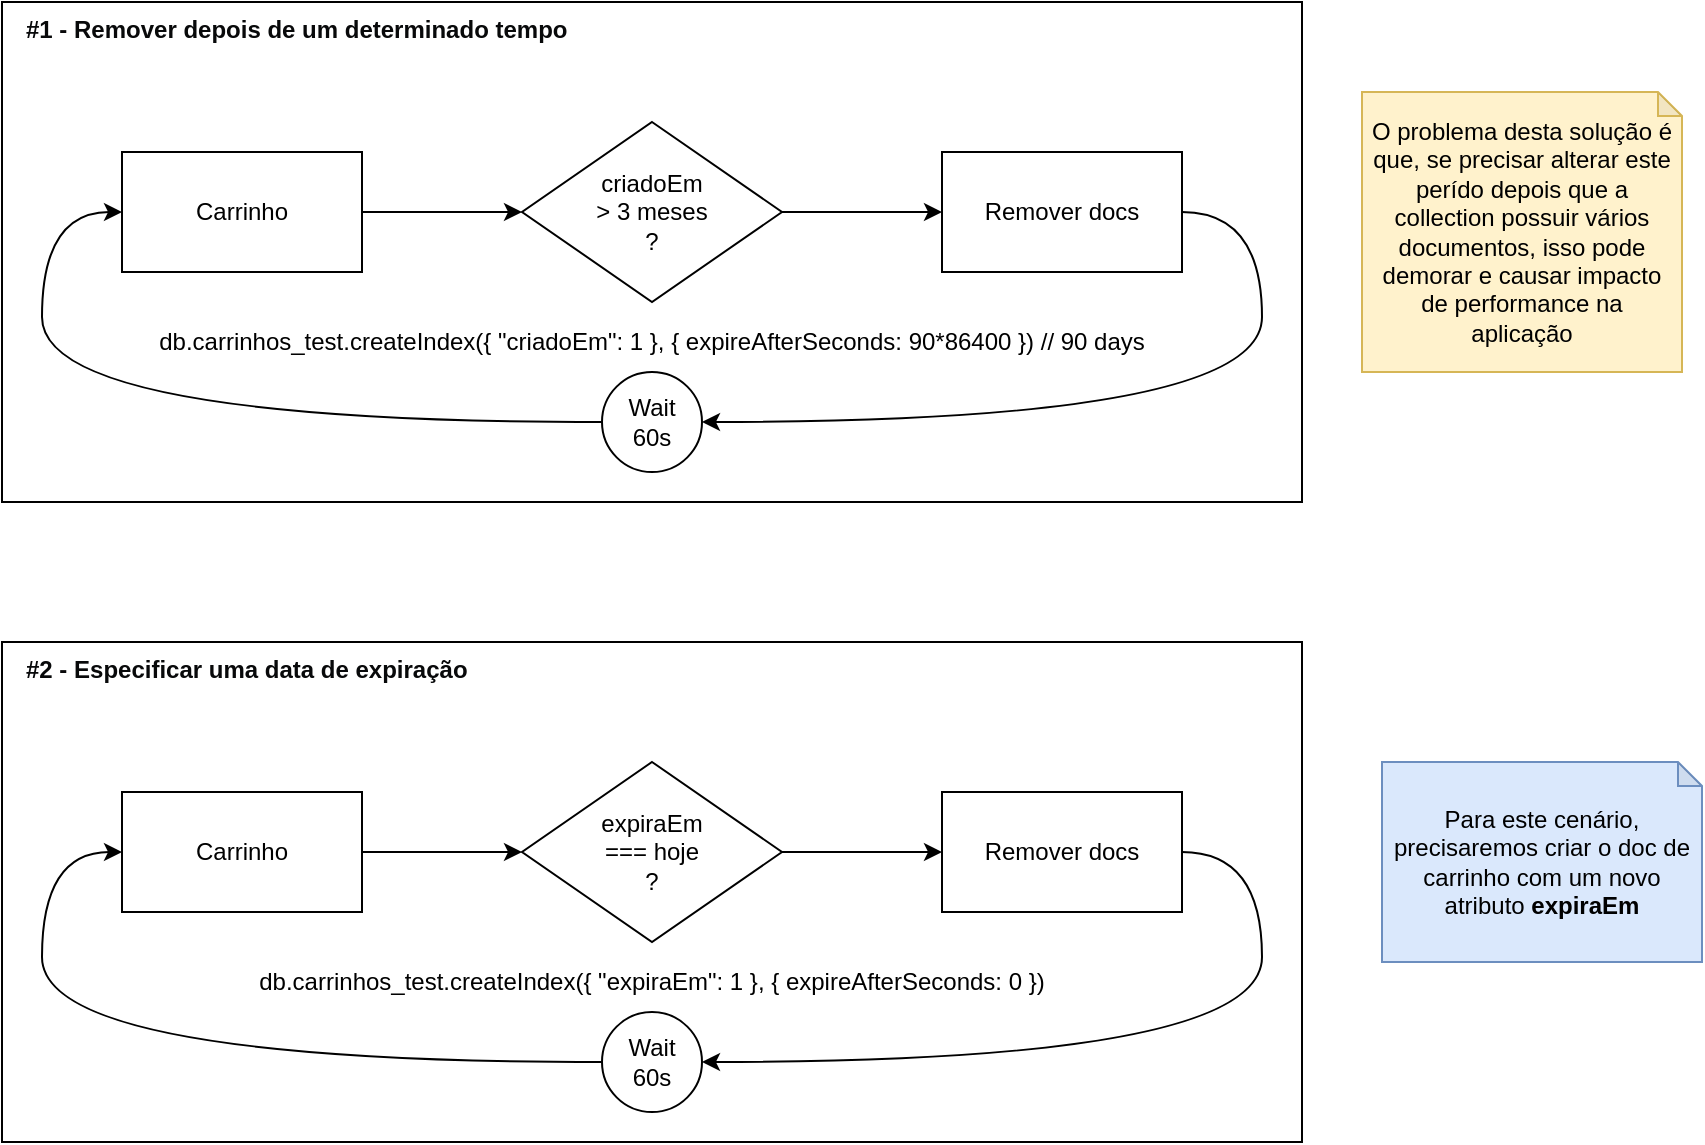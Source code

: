 <mxfile version="21.2.3" type="github">
  <diagram id="XMmNOHuR2Kokbu4PCB-p" name="Expurgo Carrinho">
    <mxGraphModel dx="1434" dy="806" grid="1" gridSize="10" guides="1" tooltips="1" connect="1" arrows="1" fold="1" page="1" pageScale="1" pageWidth="3300" pageHeight="4681" math="0" shadow="0">
      <root>
        <mxCell id="bfqfrZXQHYkN6Tl1LAsR-0" />
        <mxCell id="bfqfrZXQHYkN6Tl1LAsR-1" parent="bfqfrZXQHYkN6Tl1LAsR-0" />
        <mxCell id="bfqfrZXQHYkN6Tl1LAsR-15" value="&lt;span style=&quot;color: rgb(8 , 9 , 10) ; font-size: 12px ; background-color: rgb(255 , 255 , 255)&quot;&gt;#1 - Remover depois de um determinado tempo&lt;br&gt;&lt;/span&gt;" style="rounded=0;whiteSpace=wrap;html=1;verticalAlign=top;align=left;fontSize=12;fontStyle=1;spacingLeft=10;" parent="bfqfrZXQHYkN6Tl1LAsR-1" vertex="1">
          <mxGeometry x="180" y="270" width="650" height="250" as="geometry" />
        </mxCell>
        <mxCell id="bfqfrZXQHYkN6Tl1LAsR-7" style="edgeStyle=orthogonalEdgeStyle;curved=1;rounded=0;orthogonalLoop=1;jettySize=auto;html=1;entryX=0;entryY=0.5;entryDx=0;entryDy=0;" parent="bfqfrZXQHYkN6Tl1LAsR-1" source="bfqfrZXQHYkN6Tl1LAsR-2" target="bfqfrZXQHYkN6Tl1LAsR-5" edge="1">
          <mxGeometry relative="1" as="geometry" />
        </mxCell>
        <mxCell id="bfqfrZXQHYkN6Tl1LAsR-2" value="Carrinho" style="rounded=0;whiteSpace=wrap;html=1;" parent="bfqfrZXQHYkN6Tl1LAsR-1" vertex="1">
          <mxGeometry x="240" y="345" width="120" height="60" as="geometry" />
        </mxCell>
        <mxCell id="bfqfrZXQHYkN6Tl1LAsR-11" style="edgeStyle=orthogonalEdgeStyle;curved=1;rounded=0;orthogonalLoop=1;jettySize=auto;html=1;entryX=1;entryY=0.5;entryDx=0;entryDy=0;exitX=1;exitY=0.5;exitDx=0;exitDy=0;" parent="bfqfrZXQHYkN6Tl1LAsR-1" source="bfqfrZXQHYkN6Tl1LAsR-3" target="bfqfrZXQHYkN6Tl1LAsR-9" edge="1">
          <mxGeometry relative="1" as="geometry">
            <Array as="points">
              <mxPoint x="810" y="375" />
              <mxPoint x="810" y="480" />
            </Array>
          </mxGeometry>
        </mxCell>
        <mxCell id="bfqfrZXQHYkN6Tl1LAsR-3" value="Remover docs" style="rounded=0;whiteSpace=wrap;html=1;" parent="bfqfrZXQHYkN6Tl1LAsR-1" vertex="1">
          <mxGeometry x="650" y="345" width="120" height="60" as="geometry" />
        </mxCell>
        <mxCell id="bfqfrZXQHYkN6Tl1LAsR-6" style="edgeStyle=orthogonalEdgeStyle;rounded=0;orthogonalLoop=1;jettySize=auto;html=1;entryX=0;entryY=0.5;entryDx=0;entryDy=0;curved=1;" parent="bfqfrZXQHYkN6Tl1LAsR-1" source="bfqfrZXQHYkN6Tl1LAsR-5" target="bfqfrZXQHYkN6Tl1LAsR-3" edge="1">
          <mxGeometry relative="1" as="geometry" />
        </mxCell>
        <mxCell id="bfqfrZXQHYkN6Tl1LAsR-5" value="criadoEm &lt;br&gt;&amp;gt; 3 meses&lt;br&gt;?" style="rhombus;whiteSpace=wrap;html=1;" parent="bfqfrZXQHYkN6Tl1LAsR-1" vertex="1">
          <mxGeometry x="440" y="330" width="130" height="90" as="geometry" />
        </mxCell>
        <mxCell id="bfqfrZXQHYkN6Tl1LAsR-12" style="edgeStyle=orthogonalEdgeStyle;curved=1;rounded=0;orthogonalLoop=1;jettySize=auto;html=1;entryX=0;entryY=0.5;entryDx=0;entryDy=0;" parent="bfqfrZXQHYkN6Tl1LAsR-1" source="bfqfrZXQHYkN6Tl1LAsR-9" target="bfqfrZXQHYkN6Tl1LAsR-2" edge="1">
          <mxGeometry relative="1" as="geometry">
            <Array as="points">
              <mxPoint x="200" y="480" />
              <mxPoint x="200" y="375" />
            </Array>
          </mxGeometry>
        </mxCell>
        <mxCell id="bfqfrZXQHYkN6Tl1LAsR-9" value="Wait&lt;br&gt;60s" style="ellipse;whiteSpace=wrap;html=1;aspect=fixed;" parent="bfqfrZXQHYkN6Tl1LAsR-1" vertex="1">
          <mxGeometry x="480" y="455" width="50" height="50" as="geometry" />
        </mxCell>
        <mxCell id="bfqfrZXQHYkN6Tl1LAsR-13" value="db.carrinhos_test.createIndex({ &quot;criadoEm&quot;: 1 }, { expireAfterSeconds: 90*86400 }) // 90 days" style="text;html=1;strokeColor=none;fillColor=none;align=center;verticalAlign=middle;whiteSpace=wrap;rounded=0;" parent="bfqfrZXQHYkN6Tl1LAsR-1" vertex="1">
          <mxGeometry x="250" y="430" width="510" height="20" as="geometry" />
        </mxCell>
        <mxCell id="bfqfrZXQHYkN6Tl1LAsR-16" value="O problema desta solução é que, se precisar alterar este perído depois que a collection possuir vários documentos, isso pode demorar e causar impacto de performance na aplicação" style="shape=note;whiteSpace=wrap;html=1;backgroundOutline=1;darkOpacity=0.05;fontSize=12;align=center;size=12;spacing=5;fillColor=#fff2cc;strokeColor=#d6b656;" parent="bfqfrZXQHYkN6Tl1LAsR-1" vertex="1">
          <mxGeometry x="860" y="315" width="160" height="140" as="geometry" />
        </mxCell>
        <mxCell id="bfqfrZXQHYkN6Tl1LAsR-17" value="&lt;span style=&quot;color: rgb(8 , 9 , 10) ; font-size: 12px ; background-color: rgb(255 , 255 , 255)&quot;&gt;#2 - Especificar uma data de expiração&lt;br&gt;&lt;/span&gt;" style="rounded=0;whiteSpace=wrap;html=1;verticalAlign=top;align=left;fontSize=12;fontStyle=1;spacingLeft=10;" parent="bfqfrZXQHYkN6Tl1LAsR-1" vertex="1">
          <mxGeometry x="180" y="590" width="650" height="250" as="geometry" />
        </mxCell>
        <mxCell id="bfqfrZXQHYkN6Tl1LAsR-18" style="edgeStyle=orthogonalEdgeStyle;curved=1;rounded=0;orthogonalLoop=1;jettySize=auto;html=1;entryX=0;entryY=0.5;entryDx=0;entryDy=0;" parent="bfqfrZXQHYkN6Tl1LAsR-1" source="bfqfrZXQHYkN6Tl1LAsR-19" target="bfqfrZXQHYkN6Tl1LAsR-23" edge="1">
          <mxGeometry relative="1" as="geometry" />
        </mxCell>
        <mxCell id="bfqfrZXQHYkN6Tl1LAsR-19" value="Carrinho" style="rounded=0;whiteSpace=wrap;html=1;" parent="bfqfrZXQHYkN6Tl1LAsR-1" vertex="1">
          <mxGeometry x="240" y="665" width="120" height="60" as="geometry" />
        </mxCell>
        <mxCell id="bfqfrZXQHYkN6Tl1LAsR-20" style="edgeStyle=orthogonalEdgeStyle;curved=1;rounded=0;orthogonalLoop=1;jettySize=auto;html=1;entryX=1;entryY=0.5;entryDx=0;entryDy=0;exitX=1;exitY=0.5;exitDx=0;exitDy=0;" parent="bfqfrZXQHYkN6Tl1LAsR-1" source="bfqfrZXQHYkN6Tl1LAsR-21" target="bfqfrZXQHYkN6Tl1LAsR-25" edge="1">
          <mxGeometry relative="1" as="geometry">
            <Array as="points">
              <mxPoint x="810" y="695" />
              <mxPoint x="810" y="800" />
            </Array>
          </mxGeometry>
        </mxCell>
        <mxCell id="bfqfrZXQHYkN6Tl1LAsR-21" value="Remover docs" style="rounded=0;whiteSpace=wrap;html=1;" parent="bfqfrZXQHYkN6Tl1LAsR-1" vertex="1">
          <mxGeometry x="650" y="665" width="120" height="60" as="geometry" />
        </mxCell>
        <mxCell id="bfqfrZXQHYkN6Tl1LAsR-22" style="edgeStyle=orthogonalEdgeStyle;rounded=0;orthogonalLoop=1;jettySize=auto;html=1;entryX=0;entryY=0.5;entryDx=0;entryDy=0;curved=1;" parent="bfqfrZXQHYkN6Tl1LAsR-1" source="bfqfrZXQHYkN6Tl1LAsR-23" target="bfqfrZXQHYkN6Tl1LAsR-21" edge="1">
          <mxGeometry relative="1" as="geometry" />
        </mxCell>
        <mxCell id="bfqfrZXQHYkN6Tl1LAsR-23" value="expiraEm &lt;br&gt;=== hoje&lt;br&gt;?" style="rhombus;whiteSpace=wrap;html=1;" parent="bfqfrZXQHYkN6Tl1LAsR-1" vertex="1">
          <mxGeometry x="440" y="650" width="130" height="90" as="geometry" />
        </mxCell>
        <mxCell id="bfqfrZXQHYkN6Tl1LAsR-24" style="edgeStyle=orthogonalEdgeStyle;curved=1;rounded=0;orthogonalLoop=1;jettySize=auto;html=1;entryX=0;entryY=0.5;entryDx=0;entryDy=0;" parent="bfqfrZXQHYkN6Tl1LAsR-1" source="bfqfrZXQHYkN6Tl1LAsR-25" target="bfqfrZXQHYkN6Tl1LAsR-19" edge="1">
          <mxGeometry relative="1" as="geometry">
            <Array as="points">
              <mxPoint x="200" y="800" />
              <mxPoint x="200" y="695" />
            </Array>
          </mxGeometry>
        </mxCell>
        <mxCell id="bfqfrZXQHYkN6Tl1LAsR-25" value="Wait&lt;br&gt;60s" style="ellipse;whiteSpace=wrap;html=1;aspect=fixed;" parent="bfqfrZXQHYkN6Tl1LAsR-1" vertex="1">
          <mxGeometry x="480" y="775" width="50" height="50" as="geometry" />
        </mxCell>
        <mxCell id="bfqfrZXQHYkN6Tl1LAsR-26" value="db.carrinhos_test.createIndex({ &quot;expiraEm&quot;: 1 }, { expireAfterSeconds: 0 })" style="text;html=1;strokeColor=none;fillColor=none;align=center;verticalAlign=middle;whiteSpace=wrap;rounded=0;" parent="bfqfrZXQHYkN6Tl1LAsR-1" vertex="1">
          <mxGeometry x="235" y="750" width="540" height="20" as="geometry" />
        </mxCell>
        <mxCell id="bfqfrZXQHYkN6Tl1LAsR-27" value="Para este cenário, precisaremos criar o doc de carrinho com um novo atributo &lt;b&gt;expiraEm&lt;/b&gt;" style="shape=note;whiteSpace=wrap;html=1;backgroundOutline=1;darkOpacity=0.05;fontSize=12;align=center;size=12;spacing=5;fillColor=#dae8fc;strokeColor=#6c8ebf;" parent="bfqfrZXQHYkN6Tl1LAsR-1" vertex="1">
          <mxGeometry x="870" y="650" width="160" height="100" as="geometry" />
        </mxCell>
      </root>
    </mxGraphModel>
  </diagram>
</mxfile>
